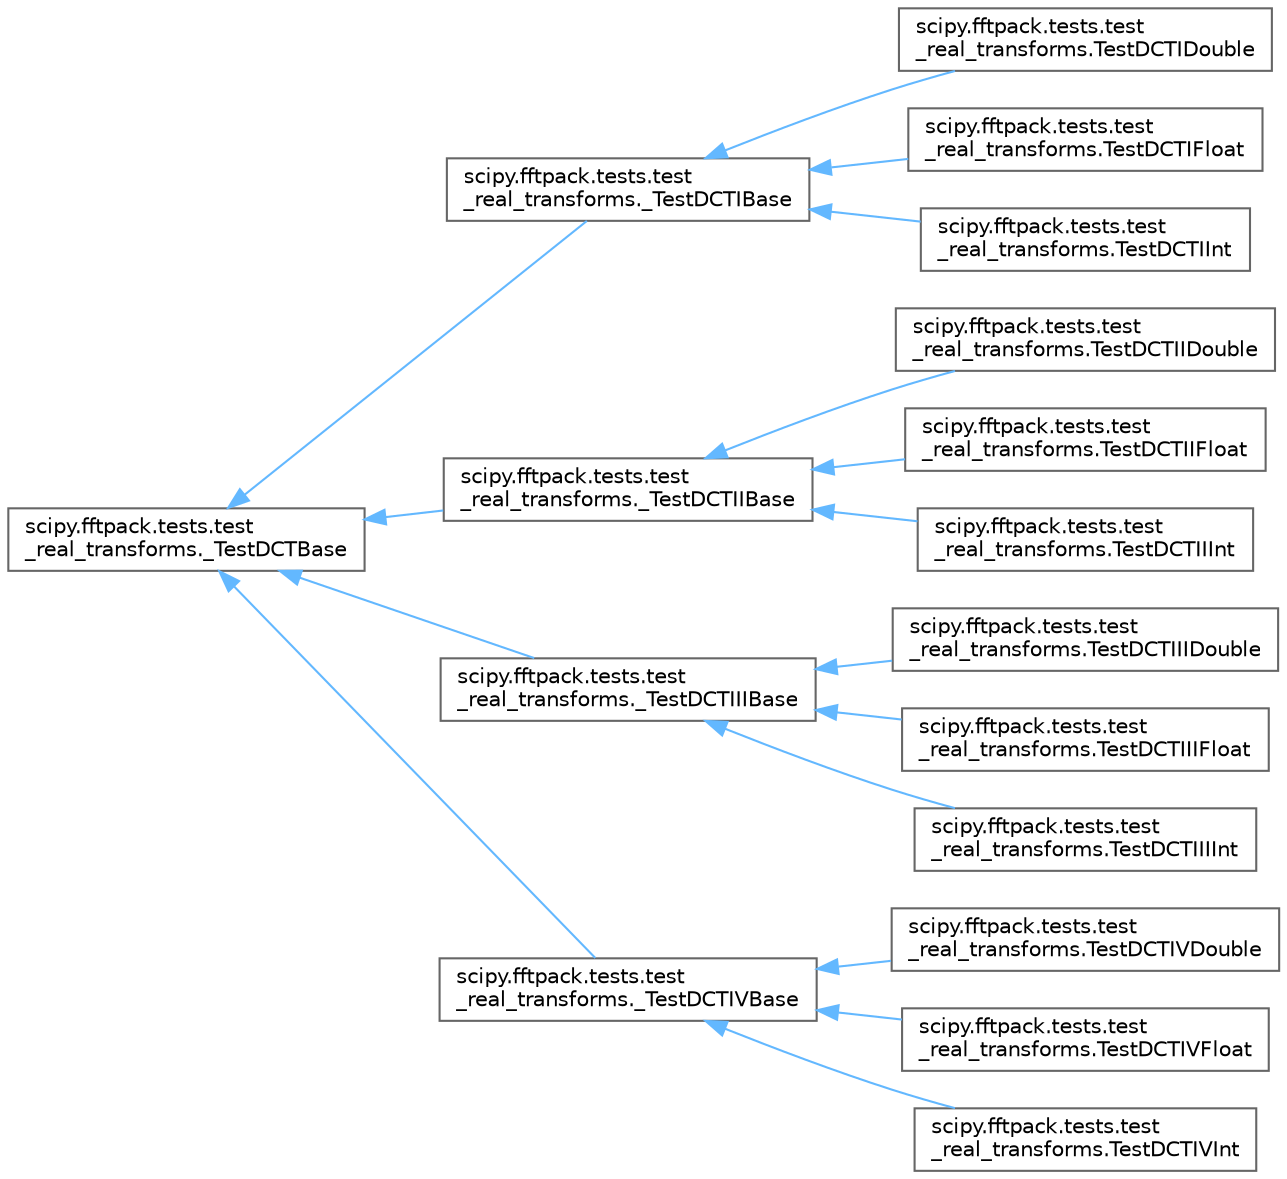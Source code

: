 digraph "Graphical Class Hierarchy"
{
 // LATEX_PDF_SIZE
  bgcolor="transparent";
  edge [fontname=Helvetica,fontsize=10,labelfontname=Helvetica,labelfontsize=10];
  node [fontname=Helvetica,fontsize=10,shape=box,height=0.2,width=0.4];
  rankdir="LR";
  Node0 [id="Node000000",label="scipy.fftpack.tests.test\l_real_transforms._TestDCTBase",height=0.2,width=0.4,color="grey40", fillcolor="white", style="filled",URL="$d2/dd4/classscipy_1_1fftpack_1_1tests_1_1test__real__transforms_1_1__TestDCTBase.html",tooltip=" "];
  Node0 -> Node1 [id="edge5044_Node000000_Node000001",dir="back",color="steelblue1",style="solid",tooltip=" "];
  Node1 [id="Node000001",label="scipy.fftpack.tests.test\l_real_transforms._TestDCTIBase",height=0.2,width=0.4,color="grey40", fillcolor="white", style="filled",URL="$da/d20/classscipy_1_1fftpack_1_1tests_1_1test__real__transforms_1_1__TestDCTIBase.html",tooltip=" "];
  Node1 -> Node2 [id="edge5045_Node000001_Node000002",dir="back",color="steelblue1",style="solid",tooltip=" "];
  Node2 [id="Node000002",label="scipy.fftpack.tests.test\l_real_transforms.TestDCTIDouble",height=0.2,width=0.4,color="grey40", fillcolor="white", style="filled",URL="$d8/d5c/classscipy_1_1fftpack_1_1tests_1_1test__real__transforms_1_1TestDCTIDouble.html",tooltip=" "];
  Node1 -> Node3 [id="edge5046_Node000001_Node000003",dir="back",color="steelblue1",style="solid",tooltip=" "];
  Node3 [id="Node000003",label="scipy.fftpack.tests.test\l_real_transforms.TestDCTIFloat",height=0.2,width=0.4,color="grey40", fillcolor="white", style="filled",URL="$d0/d03/classscipy_1_1fftpack_1_1tests_1_1test__real__transforms_1_1TestDCTIFloat.html",tooltip=" "];
  Node1 -> Node4 [id="edge5047_Node000001_Node000004",dir="back",color="steelblue1",style="solid",tooltip=" "];
  Node4 [id="Node000004",label="scipy.fftpack.tests.test\l_real_transforms.TestDCTIInt",height=0.2,width=0.4,color="grey40", fillcolor="white", style="filled",URL="$da/ddf/classscipy_1_1fftpack_1_1tests_1_1test__real__transforms_1_1TestDCTIInt.html",tooltip=" "];
  Node0 -> Node5 [id="edge5048_Node000000_Node000005",dir="back",color="steelblue1",style="solid",tooltip=" "];
  Node5 [id="Node000005",label="scipy.fftpack.tests.test\l_real_transforms._TestDCTIIBase",height=0.2,width=0.4,color="grey40", fillcolor="white", style="filled",URL="$dd/d40/classscipy_1_1fftpack_1_1tests_1_1test__real__transforms_1_1__TestDCTIIBase.html",tooltip=" "];
  Node5 -> Node6 [id="edge5049_Node000005_Node000006",dir="back",color="steelblue1",style="solid",tooltip=" "];
  Node6 [id="Node000006",label="scipy.fftpack.tests.test\l_real_transforms.TestDCTIIDouble",height=0.2,width=0.4,color="grey40", fillcolor="white", style="filled",URL="$d3/d97/classscipy_1_1fftpack_1_1tests_1_1test__real__transforms_1_1TestDCTIIDouble.html",tooltip=" "];
  Node5 -> Node7 [id="edge5050_Node000005_Node000007",dir="back",color="steelblue1",style="solid",tooltip=" "];
  Node7 [id="Node000007",label="scipy.fftpack.tests.test\l_real_transforms.TestDCTIIFloat",height=0.2,width=0.4,color="grey40", fillcolor="white", style="filled",URL="$d6/d6e/classscipy_1_1fftpack_1_1tests_1_1test__real__transforms_1_1TestDCTIIFloat.html",tooltip=" "];
  Node5 -> Node8 [id="edge5051_Node000005_Node000008",dir="back",color="steelblue1",style="solid",tooltip=" "];
  Node8 [id="Node000008",label="scipy.fftpack.tests.test\l_real_transforms.TestDCTIIInt",height=0.2,width=0.4,color="grey40", fillcolor="white", style="filled",URL="$d6/d3d/classscipy_1_1fftpack_1_1tests_1_1test__real__transforms_1_1TestDCTIIInt.html",tooltip=" "];
  Node0 -> Node9 [id="edge5052_Node000000_Node000009",dir="back",color="steelblue1",style="solid",tooltip=" "];
  Node9 [id="Node000009",label="scipy.fftpack.tests.test\l_real_transforms._TestDCTIIIBase",height=0.2,width=0.4,color="grey40", fillcolor="white", style="filled",URL="$d7/d26/classscipy_1_1fftpack_1_1tests_1_1test__real__transforms_1_1__TestDCTIIIBase.html",tooltip=" "];
  Node9 -> Node10 [id="edge5053_Node000009_Node000010",dir="back",color="steelblue1",style="solid",tooltip=" "];
  Node10 [id="Node000010",label="scipy.fftpack.tests.test\l_real_transforms.TestDCTIIIDouble",height=0.2,width=0.4,color="grey40", fillcolor="white", style="filled",URL="$db/d03/classscipy_1_1fftpack_1_1tests_1_1test__real__transforms_1_1TestDCTIIIDouble.html",tooltip=" "];
  Node9 -> Node11 [id="edge5054_Node000009_Node000011",dir="back",color="steelblue1",style="solid",tooltip=" "];
  Node11 [id="Node000011",label="scipy.fftpack.tests.test\l_real_transforms.TestDCTIIIFloat",height=0.2,width=0.4,color="grey40", fillcolor="white", style="filled",URL="$d5/da0/classscipy_1_1fftpack_1_1tests_1_1test__real__transforms_1_1TestDCTIIIFloat.html",tooltip=" "];
  Node9 -> Node12 [id="edge5055_Node000009_Node000012",dir="back",color="steelblue1",style="solid",tooltip=" "];
  Node12 [id="Node000012",label="scipy.fftpack.tests.test\l_real_transforms.TestDCTIIIInt",height=0.2,width=0.4,color="grey40", fillcolor="white", style="filled",URL="$da/da1/classscipy_1_1fftpack_1_1tests_1_1test__real__transforms_1_1TestDCTIIIInt.html",tooltip=" "];
  Node0 -> Node13 [id="edge5056_Node000000_Node000013",dir="back",color="steelblue1",style="solid",tooltip=" "];
  Node13 [id="Node000013",label="scipy.fftpack.tests.test\l_real_transforms._TestDCTIVBase",height=0.2,width=0.4,color="grey40", fillcolor="white", style="filled",URL="$dc/d7f/classscipy_1_1fftpack_1_1tests_1_1test__real__transforms_1_1__TestDCTIVBase.html",tooltip=" "];
  Node13 -> Node14 [id="edge5057_Node000013_Node000014",dir="back",color="steelblue1",style="solid",tooltip=" "];
  Node14 [id="Node000014",label="scipy.fftpack.tests.test\l_real_transforms.TestDCTIVDouble",height=0.2,width=0.4,color="grey40", fillcolor="white", style="filled",URL="$d8/d13/classscipy_1_1fftpack_1_1tests_1_1test__real__transforms_1_1TestDCTIVDouble.html",tooltip=" "];
  Node13 -> Node15 [id="edge5058_Node000013_Node000015",dir="back",color="steelblue1",style="solid",tooltip=" "];
  Node15 [id="Node000015",label="scipy.fftpack.tests.test\l_real_transforms.TestDCTIVFloat",height=0.2,width=0.4,color="grey40", fillcolor="white", style="filled",URL="$de/dec/classscipy_1_1fftpack_1_1tests_1_1test__real__transforms_1_1TestDCTIVFloat.html",tooltip=" "];
  Node13 -> Node16 [id="edge5059_Node000013_Node000016",dir="back",color="steelblue1",style="solid",tooltip=" "];
  Node16 [id="Node000016",label="scipy.fftpack.tests.test\l_real_transforms.TestDCTIVInt",height=0.2,width=0.4,color="grey40", fillcolor="white", style="filled",URL="$d4/d98/classscipy_1_1fftpack_1_1tests_1_1test__real__transforms_1_1TestDCTIVInt.html",tooltip=" "];
}
